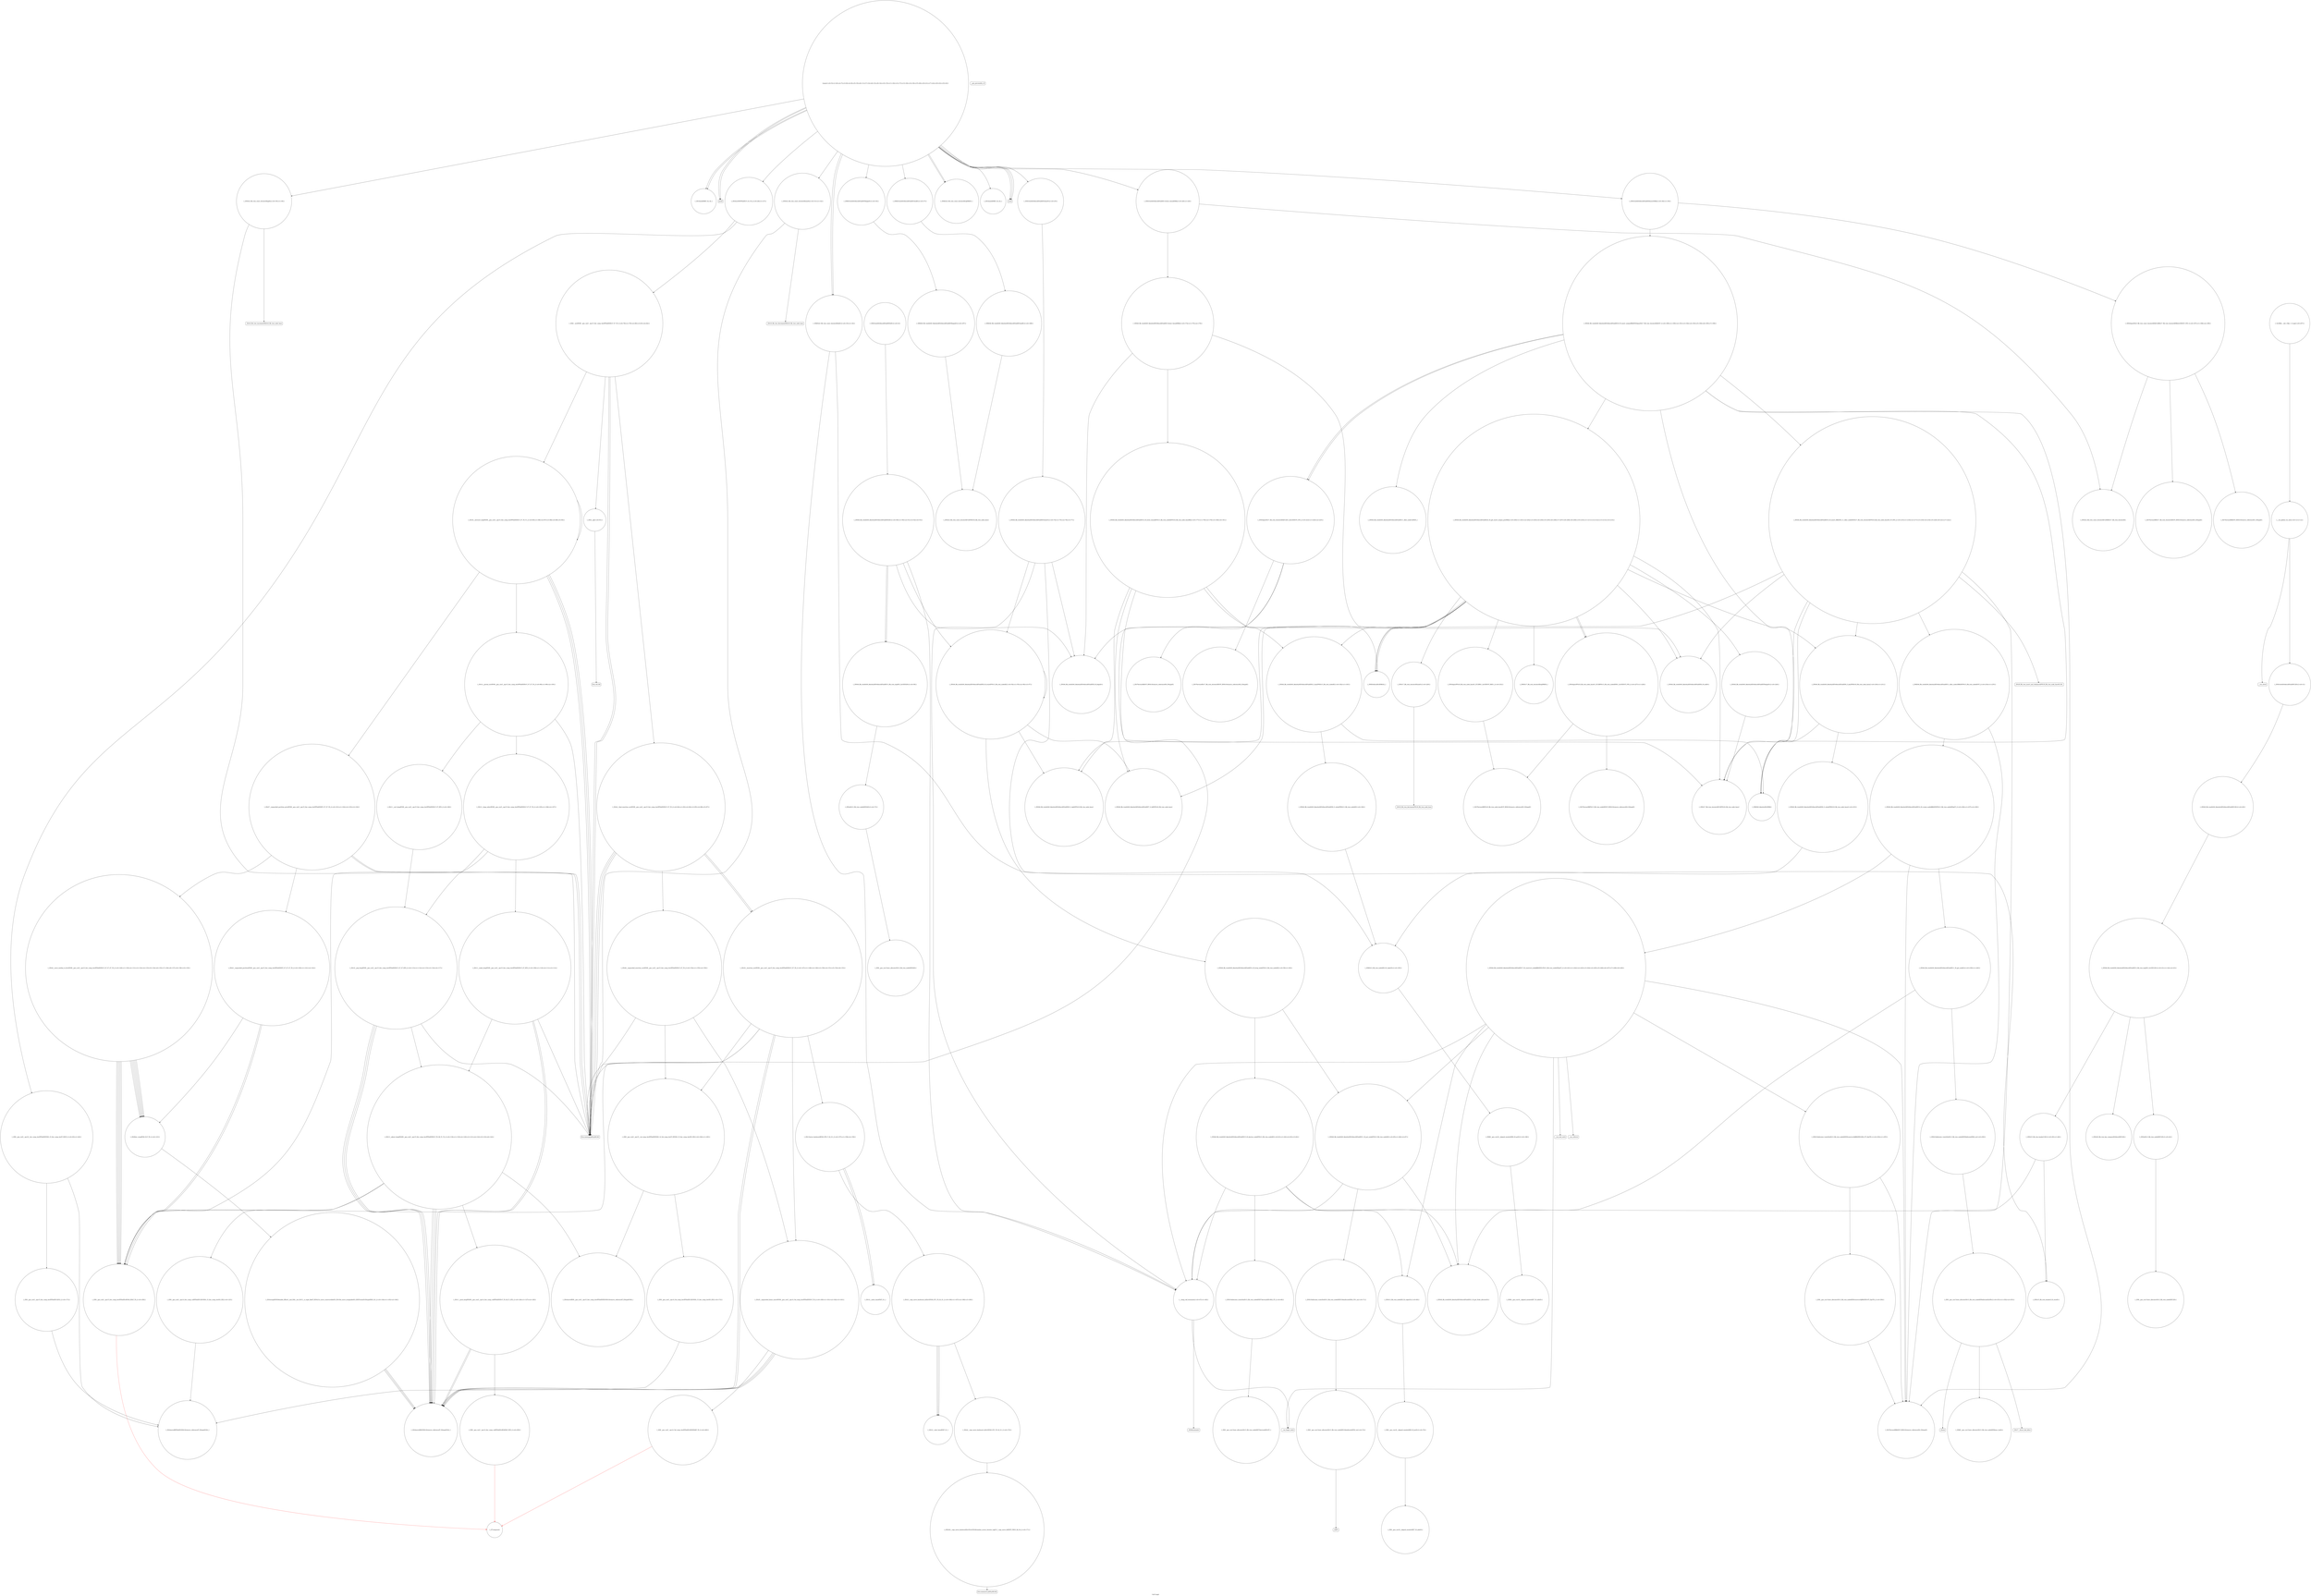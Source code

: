 digraph "Call Graph" {
	label="Call Graph";

	Node0x560246147420 [shape=record,shape=circle,label="{__cxx_global_var_init|{<s0>1|<s1>2}}"];
	Node0x560246147420:s0 -> Node0x5602461474a0[color=black];
	Node0x560246147420:s1 -> Node0x560246453480[color=black];
	Node0x560246457020 [shape=record,shape=circle,label="{_ZN9__gnu_cxx5__ops15_Iter_comp_iterIPFbiiEEC2ES3_|{<s0>173}}"];
	Node0x560246457020:s0 -> Node0x560246456620[color=black];
	Node0x560246453680 [shape=record,shape=circle,label="{_ZNSt3setIiSt4lessIiESaIiEE5clearEv|{<s0>25}}"];
	Node0x560246453680:s0 -> Node0x560246455ca0[color=black];
	Node0x560246454b80 [shape=record,shape=circle,label="{_ZNSt17_Rb_tree_iteratorIiEC2EPSt18_Rb_tree_node_base}"];
	Node0x560246453a00 [shape=record,shape=circle,label="{_ZSt3minIiERKT_S2_S2_}"];
	Node0x560246454f00 [shape=record,shape=circle,label="{_ZNSt23_Rb_tree_const_iteratorIiEC2EPKSt18_Rb_tree_node_base}"];
	Node0x560246453d80 [shape=record,shape=circle,label="{_ZNSt8_Rb_treeIiiSt9_IdentityIiESt4lessIiESaIiEE13_Rb_tree_implIS3_Lb1EEC2Ev|{<s0>41|<s1>42|<s2>43}}"];
	Node0x560246453d80:s0 -> Node0x560246453e00[color=black];
	Node0x560246453d80:s1 -> Node0x560246453e80[color=black];
	Node0x560246453d80:s2 -> Node0x560246453f00[color=black];
	Node0x560246455280 [shape=record,shape=circle,label="{_ZNSt8_Rb_treeIiiSt9_IdentityIiESt4lessIiESaIiEE11_Alloc_nodeC2ERS5_}"];
	Node0x560246454100 [shape=record,shape=circle,label="{__clang_call_terminate|{<s0>47|<s1>48}}"];
	Node0x560246454100:s0 -> Node0x560246454180[color=black];
	Node0x560246454100:s1 -> Node0x560246454200[color=black];
	Node0x560246455600 [shape=record,shape=circle,label="{_ZNSt17_Rb_tree_iteratorIiEmmEv|{<s0>229}}"];
	Node0x560246455600:s0 -> Node0x560246455880[color=black];
	Node0x560246454480 [shape=record,shape=circle,label="{_ZNSt8_Rb_treeIiiSt9_IdentityIiESt4lessIiESaIiEE8_S_rightEPSt18_Rb_tree_node_base}"];
	Node0x560246455980 [shape=record,shape=circle,label="{_ZNKSt8_Rb_treeIiiSt9_IdentityIiESt4lessIiESaIiEE11_Alloc_nodeclIRKiEEPSt13_Rb_tree_nodeIiEOT_|{<s0>234|<s1>235}}"];
	Node0x560246455980:s0 -> Node0x560246455380[color=black];
	Node0x560246455980:s1 -> Node0x560246455a80[color=black];
	Node0x560246454800 [shape=record,shape=circle,label="{_ZNSt13_Rb_tree_nodeIiE9_M_valptrEv|{<s0>69}}"];
	Node0x560246454800:s0 -> Node0x560246454900[color=black];
	Node0x560246459540 [shape=record,shape=circle,label="{_ZNK9__gnu_cxx13new_allocatorISt13_Rb_tree_nodeIiEE8max_sizeEv}"];
	Node0x560246455ba0 [shape=record,shape=circle,label="{_ZNSaISt13_Rb_tree_nodeIiEED2Ev|{<s0>73}}"];
	Node0x560246455ba0:s0 -> Node0x560246455c20[color=black];
	Node0x5602464598c0 [shape=record,shape=circle,label="{_ZSt7forwardISt17_Rb_tree_iteratorIiEEOT_RNSt16remove_referenceIS2_E4typeE}"];
	Node0x560246455f20 [shape=record,shape=Mrecord,label="{llvm.memcpy.p0i8.p0i8.i64}"];
	Node0x5602464562a0 [shape=record,shape=circle,label="{_ZN9__gnu_cxx5__ops15_Iter_comp_iterIPFbiiEEclIPiS6_EEbT_T0_|{<s0>258}}"];
	Node0x5602464562a0:s0 -> Node0x560246453500[color=red];
	Node0x560246456620 [shape=record,shape=circle,label="{_ZSt4moveIRPFbiiEEONSt16remove_referenceIT_E4typeEOS4_}"];
	Node0x5602464569a0 [shape=record,shape=circle,label="{_ZSt16__insertion_sortIPiN9__gnu_cxx5__ops15_Iter_comp_iterIPFbiiEEEEvT_S7_T0_|{<s0>147|<s1>148|<s2>149|<s3>150|<s4>151|<s5>152|<s6>153}}"];
	Node0x5602464569a0:s0 -> Node0x5602464562a0[color=black];
	Node0x5602464569a0:s1 -> Node0x5602464563a0[color=black];
	Node0x5602464569a0:s2 -> Node0x560246456aa0[color=black];
	Node0x5602464569a0:s3 -> Node0x5602464563a0[color=black];
	Node0x5602464569a0:s4 -> Node0x560246455f20[color=black];
	Node0x5602464569a0:s5 -> Node0x560246456ba0[color=black];
	Node0x5602464569a0:s6 -> Node0x560246456b20[color=black];
	Node0x560246456d20 [shape=record,shape=circle,label="{_ZSt22__copy_move_backward_aILb1EPiS0_ET1_T0_S2_S1_|{<s0>170}}"];
	Node0x560246456d20:s0 -> Node0x560246456e20[color=black];
	Node0x5602461474a0 [shape=record,shape=circle,label="{_ZNSt3setIiSt4lessIiESaIiEEC2Ev|{<s0>3}}"];
	Node0x5602461474a0:s0 -> Node0x560246453d00[color=black];
	Node0x5602464570a0 [shape=record,shape=circle,label="{_ZNSt8_Rb_treeIiiSt9_IdentityIiESt4lessIiESaIiEE11lower_boundERKi|{<s0>174|<s1>175|<s2>176}}"];
	Node0x5602464570a0:s0 -> Node0x560246454380[color=black];
	Node0x5602464570a0:s1 -> Node0x560246457220[color=black];
	Node0x5602464570a0:s2 -> Node0x5602464571a0[color=black];
	Node0x560246453700 [shape=record,shape=Mrecord,label="{printf}"];
	Node0x560246454c00 [shape=record,shape=circle,label="{_ZNKSt9_IdentityIiEclERKi}"];
	Node0x560246453a80 [shape=record,shape=circle,label="{_ZNKSt23_Rb_tree_const_iteratorIiEdeEv|{<s0>33|<s1>34}}"];
	Node0x560246453a80:s0 -> Node0x560246454d00[color=black];
	Node0x560246453a80:s1 -> Node0x560246454100[color=black];
	Node0x560246454f80 [shape=record,shape=Mrecord,label="{_ZSt18_Rb_tree_decrementPKSt18_Rb_tree_node_base}"];
	Node0x560246453e00 [shape=record,shape=circle,label="{_ZNSaISt13_Rb_tree_nodeIiEEC2Ev|{<s0>44}}"];
	Node0x560246453e00:s0 -> Node0x560246453f80[color=black];
	Node0x560246455300 [shape=record,shape=circle,label="{_ZNSt8_Rb_treeIiiSt9_IdentityIiESt4lessIiESaIiEE10_M_insert_IRKiNS5_11_Alloc_nodeEEESt17_Rb_tree_iteratorIiEPSt18_Rb_tree_node_baseSD_OT_RT0_|{<s0>215|<s1>216|<s2>217|<s3>218|<s4>219|<s5>220|<s6>221|<s7>222}}"];
	Node0x560246455300:s0 -> Node0x560246457220[color=black];
	Node0x560246455300:s1 -> Node0x560246454c00[color=black];
	Node0x560246455300:s2 -> Node0x560246455680[color=black];
	Node0x560246455300:s3 -> Node0x5602464572a0[color=black];
	Node0x560246455300:s4 -> Node0x560246455380[color=black];
	Node0x560246455300:s5 -> Node0x560246455980[color=black];
	Node0x560246455300:s6 -> Node0x560246455a00[color=black];
	Node0x560246455300:s7 -> Node0x560246454b80[color=black];
	Node0x560246454180 [shape=record,shape=Mrecord,label="{__cxa_begin_catch}"];
	Node0x560246455680 [shape=record,shape=circle,label="{_ZNSt8_Rb_treeIiiSt9_IdentityIiESt4lessIiESaIiEE6_S_keyEPKSt18_Rb_tree_node_base|{<s0>230|<s1>231}}"];
	Node0x560246455680:s0 -> Node0x560246455900[color=black];
	Node0x560246455680:s1 -> Node0x560246454c00[color=black];
	Node0x560246454500 [shape=record,shape=circle,label="{_ZNSt8_Rb_treeIiiSt9_IdentityIiESt4lessIiESaIiEE7_S_leftEPSt18_Rb_tree_node_base}"];
	Node0x560246455a00 [shape=record,shape=Mrecord,label="{_ZSt29_Rb_tree_insert_and_rebalancebPSt18_Rb_tree_node_baseS0_RS_}"];
	Node0x560246454880 [shape=record,shape=circle,label="{_ZN9__gnu_cxx13new_allocatorISt13_Rb_tree_nodeIiEE7destroyIiEEvPT_}"];
	Node0x5602464595c0 [shape=record,shape=Mrecord,label="{_ZSt17__throw_bad_allocv}"];
	Node0x560246455c20 [shape=record,shape=circle,label="{_ZN9__gnu_cxx13new_allocatorISt13_Rb_tree_nodeIiEED2Ev}"];
	Node0x560246459940 [shape=record,shape=circle,label="{_ZSt7forwardIbEOT_RNSt16remove_referenceIS0_E4typeE}"];
	Node0x560246455fa0 [shape=record,shape=circle,label="{_ZSt22__final_insertion_sortIPiN9__gnu_cxx5__ops15_Iter_comp_iterIPFbiiEEEEvT_S7_T0_|{<s0>92|<s1>93|<s2>94|<s3>95|<s4>96|<s5>97}}"];
	Node0x560246455fa0:s0 -> Node0x560246455f20[color=black];
	Node0x560246455fa0:s1 -> Node0x5602464569a0[color=black];
	Node0x560246455fa0:s2 -> Node0x560246455f20[color=black];
	Node0x560246455fa0:s3 -> Node0x560246456a20[color=black];
	Node0x560246455fa0:s4 -> Node0x560246455f20[color=black];
	Node0x560246455fa0:s5 -> Node0x5602464569a0[color=black];
	Node0x560246456320 [shape=record,shape=circle,label="{_ZSt10__pop_heapIPiN9__gnu_cxx5__ops15_Iter_comp_iterIPFbiiEEEEvT_S7_S7_RT0_|{<s0>113|<s1>114|<s2>115|<s3>116|<s4>117}}"];
	Node0x560246456320:s0 -> Node0x5602464563a0[color=black];
	Node0x560246456320:s1 -> Node0x5602464563a0[color=black];
	Node0x560246456320:s2 -> Node0x5602464563a0[color=black];
	Node0x560246456320:s3 -> Node0x560246455f20[color=black];
	Node0x560246456320:s4 -> Node0x560246456420[color=black];
	Node0x5602464566a0 [shape=record,shape=circle,label="{_ZN9__gnu_cxx5__ops14_Iter_comp_valIPFbiiEEclIPiiEEbT_RT0_|{<s0>259}}"];
	Node0x5602464566a0:s0 -> Node0x560246453500[color=red];
	Node0x560246456a20 [shape=record,shape=circle,label="{_ZSt26__unguarded_insertion_sortIPiN9__gnu_cxx5__ops15_Iter_comp_iterIPFbiiEEEEvT_S7_T0_|{<s0>154|<s1>155|<s2>156}}"];
	Node0x560246456a20:s0 -> Node0x560246455f20[color=black];
	Node0x560246456a20:s1 -> Node0x560246456ba0[color=black];
	Node0x560246456a20:s2 -> Node0x560246456b20[color=black];
	Node0x560246456da0 [shape=record,shape=circle,label="{_ZSt12__niter_baseIPiET_S1_}"];
	Node0x560246453400 [shape=record,shape=circle,label="{_ZNSt3setIiSt4lessIiESaIiEED2Ev|{<s0>4}}"];
	Node0x560246453400:s0 -> Node0x560246454280[color=black];
	Node0x560246457120 [shape=record,shape=circle,label="{_ZNSt23_Rb_tree_const_iteratorIiEC2ERKSt17_Rb_tree_iteratorIiE}"];
	Node0x560246453780 [shape=record,shape=circle,label="{_ZSt4sortIPiPFbiiEEvT_S3_T0_|{<s0>26|<s1>27}}"];
	Node0x560246453780:s0 -> Node0x560246455da0[color=black];
	Node0x560246453780:s1 -> Node0x560246455d20[color=black];
	Node0x560246454c80 [shape=record,shape=circle,label="{_ZNSt8_Rb_treeIiiSt9_IdentityIiESt4lessIiESaIiEE8_S_valueEPKSt13_Rb_tree_nodeIiE|{<s0>184}}"];
	Node0x560246454c80:s0 -> Node0x560246454d00[color=black];
	Node0x560246453b00 [shape=record,shape=circle,label="{_ZNSt23_Rb_tree_const_iteratorIiEppEi|{<s0>35|<s1>36}}"];
	Node0x560246453b00:s0 -> Node0x560246455f20[color=black];
	Node0x560246453b00:s1 -> Node0x560246455000[color=black];
	Node0x560246455000 [shape=record,shape=Mrecord,label="{_ZSt18_Rb_tree_incrementPKSt18_Rb_tree_node_base}"];
	Node0x560246453e80 [shape=record,shape=circle,label="{_ZNSt20_Rb_tree_key_compareISt4lessIiEEC2Ev}"];
	Node0x560246455380 [shape=record,shape=circle,label="{_ZSt7forwardIRKiEOT_RNSt16remove_referenceIS2_E4typeE}"];
	Node0x560246454200 [shape=record,shape=Mrecord,label="{_ZSt9terminatev}"];
	Node0x560246455700 [shape=record,shape=circle,label="{_ZNSt4pairIPSt18_Rb_tree_node_baseS1_EC2IRS1_Lb1EEEOT_RKS1_|{<s0>232}}"];
	Node0x560246455700:s0 -> Node0x560246455800[color=black];
	Node0x560246454580 [shape=record,shape=circle,label="{_ZNSt8_Rb_treeIiiSt9_IdentityIiESt4lessIiESaIiEE12_M_drop_nodeEPSt13_Rb_tree_nodeIiE|{<s0>59|<s1>60}}"];
	Node0x560246454580:s0 -> Node0x560246454600[color=black];
	Node0x560246454580:s1 -> Node0x560246454680[color=black];
	Node0x560246455a80 [shape=record,shape=circle,label="{_ZNSt8_Rb_treeIiiSt9_IdentityIiESt4lessIiESaIiEE14_M_create_nodeIJRKiEEEPSt13_Rb_tree_nodeIiEDpOT_|{<s0>236|<s1>237|<s2>238}}"];
	Node0x560246455a80:s0 -> Node0x560246459340[color=black];
	Node0x560246455a80:s1 -> Node0x560246455380[color=black];
	Node0x560246455a80:s2 -> Node0x5602464593c0[color=black];
	Node0x560246454900 [shape=record,shape=circle,label="{_ZN9__gnu_cxx16__aligned_membufIiE6_M_ptrEv|{<s0>70}}"];
	Node0x560246454900:s0 -> Node0x560246454980[color=black];
	Node0x560246459640 [shape=record,shape=Mrecord,label="{_Znwm}"];
	Node0x560246455ca0 [shape=record,shape=circle,label="{_ZNSt8_Rb_treeIiiSt9_IdentityIiESt4lessIiESaIiEE5clearEv|{<s0>74|<s1>75|<s2>76|<s3>77}}"];
	Node0x560246455ca0:s0 -> Node0x560246454380[color=black];
	Node0x560246455ca0:s1 -> Node0x560246454300[color=black];
	Node0x560246455ca0:s2 -> Node0x560246454000[color=black];
	Node0x560246455ca0:s3 -> Node0x560246454100[color=black];
	Node0x5602464599c0 [shape=record,shape=circle,label="{_ZSt7forwardIRSt17_Rb_tree_iteratorIiEEOT_RNSt16remove_referenceIS3_E4typeE}"];
	Node0x560246456020 [shape=record,shape=circle,label="{_ZSt14__partial_sortIPiN9__gnu_cxx5__ops15_Iter_comp_iterIPFbiiEEEEvT_S7_S7_T0_|{<s0>98|<s1>99|<s2>100}}"];
	Node0x560246456020:s0 -> Node0x560246455f20[color=black];
	Node0x560246456020:s1 -> Node0x560246456120[color=black];
	Node0x560246456020:s2 -> Node0x5602464561a0[color=black];
	Node0x5602464563a0 [shape=record,shape=circle,label="{_ZSt4moveIRiEONSt16remove_referenceIT_E4typeEOS2_}"];
	Node0x560246456720 [shape=record,shape=circle,label="{_ZSt22__move_median_to_firstIPiN9__gnu_cxx5__ops15_Iter_comp_iterIPFbiiEEEEvT_S7_S7_S7_T0_|{<s0>129|<s1>130|<s2>131|<s3>132|<s4>133|<s5>134|<s6>135|<s7>136|<s8>137|<s9>138|<s10>139}}"];
	Node0x560246456720:s0 -> Node0x5602464562a0[color=black];
	Node0x560246456720:s1 -> Node0x5602464562a0[color=black];
	Node0x560246456720:s2 -> Node0x560246456820[color=black];
	Node0x560246456720:s3 -> Node0x5602464562a0[color=black];
	Node0x560246456720:s4 -> Node0x560246456820[color=black];
	Node0x560246456720:s5 -> Node0x560246456820[color=black];
	Node0x560246456720:s6 -> Node0x5602464562a0[color=black];
	Node0x560246456720:s7 -> Node0x560246456820[color=black];
	Node0x560246456720:s8 -> Node0x5602464562a0[color=black];
	Node0x560246456720:s9 -> Node0x560246456820[color=black];
	Node0x560246456720:s10 -> Node0x560246456820[color=black];
	Node0x560246456aa0 [shape=record,shape=circle,label="{_ZSt13move_backwardIPiS0_ET0_T_S2_S1_|{<s0>157|<s1>158|<s2>159}}"];
	Node0x560246456aa0:s0 -> Node0x560246456ca0[color=black];
	Node0x560246456aa0:s1 -> Node0x560246456ca0[color=black];
	Node0x560246456aa0:s2 -> Node0x560246456c20[color=black];
	Node0x560246456e20 [shape=record,shape=circle,label="{_ZNSt20__copy_move_backwardILb1ELb1ESt26random_access_iterator_tagE13__copy_move_bIiEEPT_PKS3_S6_S4_|{<s0>171}}"];
	Node0x560246456e20:s0 -> Node0x560246456ea0[color=black];
	Node0x560246453480 [shape=record,shape=Mrecord,label="{__cxa_atexit}"];
	Node0x5602464571a0 [shape=record,shape=circle,label="{_ZNSt8_Rb_treeIiiSt9_IdentityIiESt4lessIiESaIiEE14_M_lower_boundEPSt13_Rb_tree_nodeIiEPSt18_Rb_tree_node_baseRKi|{<s0>177|<s1>178|<s2>179|<s3>180|<s4>181}}"];
	Node0x5602464571a0:s0 -> Node0x560246454b00[color=black];
	Node0x5602464571a0:s1 -> Node0x5602464572a0[color=black];
	Node0x5602464571a0:s2 -> Node0x560246454500[color=black];
	Node0x5602464571a0:s3 -> Node0x560246454480[color=black];
	Node0x5602464571a0:s4 -> Node0x560246454b80[color=black];
	Node0x560246453800 [shape=record,shape=circle,label="{_ZNSt3setIiSt4lessIiESaIiEE11lower_boundERKi|{<s0>28|<s1>29}}"];
	Node0x560246453800:s0 -> Node0x5602464570a0[color=black];
	Node0x560246453800:s1 -> Node0x560246457120[color=black];
	Node0x560246454d00 [shape=record,shape=circle,label="{_ZNKSt13_Rb_tree_nodeIiE9_M_valptrEv|{<s0>185}}"];
	Node0x560246454d00:s0 -> Node0x560246454d80[color=black];
	Node0x560246453b80 [shape=record,shape=circle,label="{_ZNKSt3setIiSt4lessIiESaIiEE3endEv|{<s0>37}}"];
	Node0x560246453b80:s0 -> Node0x560246455080[color=black];
	Node0x560246455080 [shape=record,shape=circle,label="{_ZNKSt8_Rb_treeIiiSt9_IdentityIiESt4lessIiESaIiEE3endEv|{<s0>188}}"];
	Node0x560246455080:s0 -> Node0x560246454f00[color=black];
	Node0x560246453f00 [shape=record,shape=circle,label="{_ZNSt15_Rb_tree_headerC2Ev|{<s0>45|<s1>46}}"];
	Node0x560246453f00:s0 -> Node0x560246454000[color=black];
	Node0x560246453f00:s1 -> Node0x560246454100[color=black];
	Node0x560246455400 [shape=record,shape=circle,label="{_ZNSt4pairISt17_Rb_tree_iteratorIiEbEC2IS1_bLb1EEEOT_OT0_|{<s0>223|<s1>224|<s2>225}}"];
	Node0x560246455400:s0 -> Node0x5602464598c0[color=black];
	Node0x560246455400:s1 -> Node0x560246455f20[color=black];
	Node0x560246455400:s2 -> Node0x560246459940[color=black];
	Node0x560246454280 [shape=record,shape=circle,label="{_ZNSt8_Rb_treeIiiSt9_IdentityIiESt4lessIiESaIiEED2Ev|{<s0>49|<s1>50|<s2>51|<s3>52|<s4>53}}"];
	Node0x560246454280:s0 -> Node0x560246454380[color=black];
	Node0x560246454280:s1 -> Node0x560246454300[color=black];
	Node0x560246454280:s2 -> Node0x560246454400[color=black];
	Node0x560246454280:s3 -> Node0x560246454400[color=black];
	Node0x560246454280:s4 -> Node0x560246454100[color=black];
	Node0x560246455780 [shape=record,shape=circle,label="{_ZSt7forwardIRPSt13_Rb_tree_nodeIiEEOT_RNSt16remove_referenceIS4_E4typeE}"];
	Node0x560246454600 [shape=record,shape=circle,label="{_ZNSt8_Rb_treeIiiSt9_IdentityIiESt4lessIiESaIiEE15_M_destroy_nodeEPSt13_Rb_tree_nodeIiE|{<s0>61|<s1>62|<s2>63|<s3>64}}"];
	Node0x560246454600:s0 -> Node0x560246454780[color=black];
	Node0x560246454600:s1 -> Node0x560246454800[color=black];
	Node0x560246454600:s2 -> Node0x560246454700[color=black];
	Node0x560246454600:s3 -> Node0x560246454100[color=black];
	Node0x560246459340 [shape=record,shape=circle,label="{_ZNSt8_Rb_treeIiiSt9_IdentityIiESt4lessIiESaIiEE11_M_get_nodeEv|{<s0>239|<s1>240}}"];
	Node0x560246459340:s0 -> Node0x560246454780[color=black];
	Node0x560246459340:s1 -> Node0x560246459440[color=black];
	Node0x560246454980 [shape=record,shape=circle,label="{_ZN9__gnu_cxx16__aligned_membufIiE7_M_addrEv}"];
	Node0x5602464596c0 [shape=record,shape=circle,label="{_ZNSt16allocator_traitsISaISt13_Rb_tree_nodeIiEEE9constructIiJRKiEEEvRS2_PT_DpOT0_|{<s0>254|<s1>255}}"];
	Node0x5602464596c0:s0 -> Node0x560246455380[color=black];
	Node0x5602464596c0:s1 -> Node0x560246459840[color=black];
	Node0x560246455d20 [shape=record,shape=circle,label="{_ZSt6__sortIPiN9__gnu_cxx5__ops15_Iter_comp_iterIPFbiiEEEEvT_S7_T0_|{<s0>78|<s1>79|<s2>80|<s3>81|<s4>82}}"];
	Node0x560246455d20:s0 -> Node0x560246455ea0[color=black];
	Node0x560246455d20:s1 -> Node0x560246455f20[color=black];
	Node0x560246455d20:s2 -> Node0x560246455e20[color=black];
	Node0x560246455d20:s3 -> Node0x560246455f20[color=black];
	Node0x560246455d20:s4 -> Node0x560246455fa0[color=black];
	Node0x560246459a40 [shape=record,shape=circle,label="{_ZSt7forwardIRbEOT_RNSt16remove_referenceIS1_E4typeE}"];
	Node0x5602464560a0 [shape=record,shape=circle,label="{_ZSt27__unguarded_partition_pivotIPiN9__gnu_cxx5__ops15_Iter_comp_iterIPFbiiEEEET_S7_S7_T0_|{<s0>101|<s1>102|<s2>103|<s3>104}}"];
	Node0x5602464560a0:s0 -> Node0x560246455f20[color=black];
	Node0x5602464560a0:s1 -> Node0x560246456720[color=black];
	Node0x5602464560a0:s2 -> Node0x560246455f20[color=black];
	Node0x5602464560a0:s3 -> Node0x5602464567a0[color=black];
	Node0x560246456420 [shape=record,shape=circle,label="{_ZSt13__adjust_heapIPiliN9__gnu_cxx5__ops15_Iter_comp_iterIPFbiiEEEEvT_T0_S8_T1_T2_|{<s0>118|<s1>119|<s2>120|<s3>121|<s4>122|<s5>123|<s6>124}}"];
	Node0x560246456420:s0 -> Node0x5602464562a0[color=black];
	Node0x560246456420:s1 -> Node0x5602464563a0[color=black];
	Node0x560246456420:s2 -> Node0x5602464563a0[color=black];
	Node0x560246456420:s3 -> Node0x5602464564a0[color=black];
	Node0x560246456420:s4 -> Node0x560246456520[color=black];
	Node0x560246456420:s5 -> Node0x5602464563a0[color=black];
	Node0x560246456420:s6 -> Node0x5602464565a0[color=black];
	Node0x5602464567a0 [shape=record,shape=circle,label="{_ZSt21__unguarded_partitionIPiN9__gnu_cxx5__ops15_Iter_comp_iterIPFbiiEEEET_S7_S7_S7_T0_|{<s0>140|<s1>141|<s2>142}}"];
	Node0x5602464567a0:s0 -> Node0x5602464562a0[color=black];
	Node0x5602464567a0:s1 -> Node0x5602464562a0[color=black];
	Node0x5602464567a0:s2 -> Node0x560246456820[color=black];
	Node0x560246456b20 [shape=record,shape=circle,label="{_ZSt25__unguarded_linear_insertIPiN9__gnu_cxx5__ops14_Val_comp_iterIPFbiiEEEEvT_T0_|{<s0>160|<s1>161|<s2>162|<s3>163}}"];
	Node0x560246456b20:s0 -> Node0x5602464563a0[color=black];
	Node0x560246456b20:s1 -> Node0x560246456f20[color=black];
	Node0x560246456b20:s2 -> Node0x5602464563a0[color=black];
	Node0x560246456b20:s3 -> Node0x5602464563a0[color=black];
	Node0x560246456ea0 [shape=record,shape=Mrecord,label="{llvm.memmove.p0i8.p0i8.i64}"];
	Node0x560246453500 [shape=record,shape=circle,label="{_Z7comparaii}"];
	Node0x560246457220 [shape=record,shape=circle,label="{_ZNSt8_Rb_treeIiiSt9_IdentityIiESt4lessIiESaIiEE6_M_endEv}"];
	Node0x560246453880 [shape=record,shape=circle,label="{_ZNKSt23_Rb_tree_const_iteratorIiEeqERKS0_}"];
	Node0x560246454d80 [shape=record,shape=circle,label="{_ZNK9__gnu_cxx16__aligned_membufIiE6_M_ptrEv|{<s0>186}}"];
	Node0x560246454d80:s0 -> Node0x560246454e00[color=black];
	Node0x560246453c00 [shape=record,shape=circle,label="{_ZSt3maxIiERKT_S2_S2_}"];
	Node0x560246455100 [shape=record,shape=circle,label="{_ZNSt8_Rb_treeIiiSt9_IdentityIiESt4lessIiESaIiEE16_M_insert_uniqueIRKiEESt4pairISt17_Rb_tree_iteratorIiEbEOT_|{<s0>189|<s1>190|<s2>191|<s3>192|<s4>193|<s5>194|<s6>195|<s7>196}}"];
	Node0x560246455100:s0 -> Node0x560246454c00[color=black];
	Node0x560246455100:s1 -> Node0x560246455200[color=black];
	Node0x560246455100:s2 -> Node0x560246455280[color=black];
	Node0x560246455100:s3 -> Node0x560246455380[color=black];
	Node0x560246455100:s4 -> Node0x560246455300[color=black];
	Node0x560246455100:s5 -> Node0x560246455400[color=black];
	Node0x560246455100:s6 -> Node0x560246454b80[color=black];
	Node0x560246455100:s7 -> Node0x560246455400[color=black];
	Node0x560246453f80 [shape=record,shape=circle,label="{_ZN9__gnu_cxx13new_allocatorISt13_Rb_tree_nodeIiEEC2Ev}"];
	Node0x560246455480 [shape=record,shape=circle,label="{_ZNKSt17_Rb_tree_iteratorIiEeqERKS0_}"];
	Node0x560246454300 [shape=record,shape=circle,label="{_ZNSt8_Rb_treeIiiSt9_IdentityIiESt4lessIiESaIiEE8_M_eraseEPSt13_Rb_tree_nodeIiE|{<s0>54|<s1>55|<s2>56|<s3>57}}"];
	Node0x560246454300:s0 -> Node0x560246454480[color=black];
	Node0x560246454300:s1 -> Node0x560246454300[color=black];
	Node0x560246454300:s2 -> Node0x560246454500[color=black];
	Node0x560246454300:s3 -> Node0x560246454580[color=black];
	Node0x560246455800 [shape=record,shape=circle,label="{_ZSt7forwardIRPSt18_Rb_tree_node_baseEOT_RNSt16remove_referenceIS3_E4typeE}"];
	Node0x560246454680 [shape=record,shape=circle,label="{_ZNSt8_Rb_treeIiiSt9_IdentityIiESt4lessIiESaIiEE11_M_put_nodeEPSt13_Rb_tree_nodeIiE|{<s0>65|<s1>66|<s2>67}}"];
	Node0x560246454680:s0 -> Node0x560246454780[color=black];
	Node0x560246454680:s1 -> Node0x560246454a00[color=black];
	Node0x560246454680:s2 -> Node0x560246454100[color=black];
	Node0x5602464593c0 [shape=record,shape=circle,label="{_ZNSt8_Rb_treeIiiSt9_IdentityIiESt4lessIiESaIiEE17_M_construct_nodeIJRKiEEEvPSt13_Rb_tree_nodeIiEDpOT_|{<s0>241|<s1>242|<s2>243|<s3>244|<s4>245|<s5>246|<s6>247|<s7>248|<s8>249}}"];
	Node0x5602464593c0:s0 -> Node0x560246454780[color=black];
	Node0x5602464593c0:s1 -> Node0x560246454800[color=black];
	Node0x5602464593c0:s2 -> Node0x560246455380[color=black];
	Node0x5602464593c0:s3 -> Node0x5602464596c0[color=black];
	Node0x5602464593c0:s4 -> Node0x560246454180[color=black];
	Node0x5602464593c0:s5 -> Node0x560246454680[color=black];
	Node0x5602464593c0:s6 -> Node0x560246459740[color=black];
	Node0x5602464593c0:s7 -> Node0x5602464597c0[color=black];
	Node0x5602464593c0:s8 -> Node0x560246454100[color=black];
	Node0x560246454a00 [shape=record,shape=circle,label="{_ZNSt16allocator_traitsISaISt13_Rb_tree_nodeIiEEE10deallocateERS2_PS1_m|{<s0>71}}"];
	Node0x560246454a00:s0 -> Node0x560246454a80[color=black];
	Node0x560246459740 [shape=record,shape=Mrecord,label="{__cxa_rethrow}"];
	Node0x560246455da0 [shape=record,shape=circle,label="{_ZN9__gnu_cxx5__ops16__iter_comp_iterIPFbiiEEENS0_15_Iter_comp_iterIT_EES5_|{<s0>83|<s1>84}}"];
	Node0x560246455da0:s0 -> Node0x560246456620[color=black];
	Node0x560246455da0:s1 -> Node0x560246457020[color=black];
	Node0x560246459ac0 [shape=record,shape=circle,label="{_GLOBAL__sub_I_ffao_1_0.cpp|{<s0>257}}"];
	Node0x560246459ac0:s0 -> Node0x560246147420[color=black];
	Node0x560246456120 [shape=record,shape=circle,label="{_ZSt13__heap_selectIPiN9__gnu_cxx5__ops15_Iter_comp_iterIPFbiiEEEEvT_S7_S7_T0_|{<s0>105|<s1>106|<s2>107}}"];
	Node0x560246456120:s0 -> Node0x560246456220[color=black];
	Node0x560246456120:s1 -> Node0x5602464562a0[color=black];
	Node0x560246456120:s2 -> Node0x560246456320[color=black];
	Node0x5602464564a0 [shape=record,shape=circle,label="{_ZSt4moveIRN9__gnu_cxx5__ops15_Iter_comp_iterIPFbiiEEEEONSt16remove_referenceIT_E4typeEOS8_}"];
	Node0x560246456820 [shape=record,shape=circle,label="{_ZSt9iter_swapIPiS0_EvT_T0_|{<s0>143}}"];
	Node0x560246456820:s0 -> Node0x5602464568a0[color=black];
	Node0x560246456ba0 [shape=record,shape=circle,label="{_ZN9__gnu_cxx5__ops15__val_comp_iterIPFbiiEEENS0_14_Val_comp_iterIT_EENS0_15_Iter_comp_iterIS5_EE|{<s0>164|<s1>165}}"];
	Node0x560246456ba0:s0 -> Node0x5602464564a0[color=black];
	Node0x560246456ba0:s1 -> Node0x560246456fa0[color=black];
	Node0x560246456f20 [shape=record,shape=circle,label="{_ZN9__gnu_cxx5__ops14_Val_comp_iterIPFbiiEEclIiPiEEbRT_T0_|{<s0>260}}"];
	Node0x560246456f20:s0 -> Node0x560246453500[color=red];
	Node0x560246453580 [shape=record,shape=circle,label="{main|{<s0>5|<s1>6|<s2>7|<s3>8|<s4>9|<s5>10|<s6>11|<s7>12|<s8>13|<s9>14|<s10>15|<s11>16|<s12>17|<s13>18|<s14>19|<s15>20|<s16>21|<s17>22|<s18>23|<s19>24}}"];
	Node0x560246453580:s0 -> Node0x560246453600[color=black];
	Node0x560246453580:s1 -> Node0x560246453680[color=black];
	Node0x560246453580:s2 -> Node0x560246453700[color=black];
	Node0x560246453580:s3 -> Node0x560246453600[color=black];
	Node0x560246453580:s4 -> Node0x560246453600[color=black];
	Node0x560246453580:s5 -> Node0x560246453780[color=black];
	Node0x560246453580:s6 -> Node0x560246453800[color=black];
	Node0x560246453580:s7 -> Node0x560246453900[color=black];
	Node0x560246453580:s8 -> Node0x560246453880[color=black];
	Node0x560246453580:s9 -> Node0x560246453980[color=black];
	Node0x560246453580:s10 -> Node0x560246453a80[color=black];
	Node0x560246453580:s11 -> Node0x560246453a00[color=black];
	Node0x560246453580:s12 -> Node0x560246453b00[color=black];
	Node0x560246453580:s13 -> Node0x560246453b80[color=black];
	Node0x560246453580:s14 -> Node0x560246453880[color=black];
	Node0x560246453580:s15 -> Node0x560246453a80[color=black];
	Node0x560246453580:s16 -> Node0x560246453a00[color=black];
	Node0x560246453580:s17 -> Node0x560246453c00[color=black];
	Node0x560246453580:s18 -> Node0x560246453c80[color=black];
	Node0x560246453580:s19 -> Node0x560246453700[color=black];
	Node0x5602464572a0 [shape=record,shape=circle,label="{_ZNKSt4lessIiEclERKiS2_}"];
	Node0x560246453900 [shape=record,shape=circle,label="{_ZNKSt3setIiSt4lessIiESaIiEE5beginEv|{<s0>30}}"];
	Node0x560246453900:s0 -> Node0x560246454e80[color=black];
	Node0x560246454e00 [shape=record,shape=circle,label="{_ZNK9__gnu_cxx16__aligned_membufIiE7_M_addrEv}"];
	Node0x560246453c80 [shape=record,shape=circle,label="{_ZNSt3setIiSt4lessIiESaIiEE6insertERKi|{<s0>38|<s1>39}}"];
	Node0x560246453c80:s0 -> Node0x560246455100[color=black];
	Node0x560246453c80:s1 -> Node0x560246455180[color=black];
	Node0x560246455180 [shape=record,shape=circle,label="{_ZNSt4pairISt23_Rb_tree_const_iteratorIiEbEC2IRSt17_Rb_tree_iteratorIiERbLb1EEEOT_OT0_|{<s0>197|<s1>198|<s2>199}}"];
	Node0x560246455180:s0 -> Node0x5602464599c0[color=black];
	Node0x560246455180:s1 -> Node0x560246457120[color=black];
	Node0x560246455180:s2 -> Node0x560246459a40[color=black];
	Node0x560246454000 [shape=record,shape=circle,label="{_ZNSt15_Rb_tree_header8_M_resetEv}"];
	Node0x560246455500 [shape=record,shape=circle,label="{_ZNSt8_Rb_treeIiiSt9_IdentityIiESt4lessIiESaIiEE5beginEv|{<s0>226}}"];
	Node0x560246455500:s0 -> Node0x560246454b80[color=black];
	Node0x560246454380 [shape=record,shape=circle,label="{_ZNSt8_Rb_treeIiiSt9_IdentityIiESt4lessIiESaIiEE8_M_beginEv}"];
	Node0x560246455880 [shape=record,shape=Mrecord,label="{_ZSt18_Rb_tree_decrementPSt18_Rb_tree_node_base}"];
	Node0x560246454700 [shape=record,shape=circle,label="{_ZNSt16allocator_traitsISaISt13_Rb_tree_nodeIiEEE7destroyIiEEvRS2_PT_|{<s0>68}}"];
	Node0x560246454700:s0 -> Node0x560246454880[color=black];
	Node0x560246459440 [shape=record,shape=circle,label="{_ZNSt16allocator_traitsISaISt13_Rb_tree_nodeIiEEE8allocateERS2_m|{<s0>250}}"];
	Node0x560246459440:s0 -> Node0x5602464594c0[color=black];
	Node0x560246454a80 [shape=record,shape=circle,label="{_ZN9__gnu_cxx13new_allocatorISt13_Rb_tree_nodeIiEE10deallocateEPS2_m|{<s0>72}}"];
	Node0x560246454a80:s0 -> Node0x560246455b20[color=black];
	Node0x5602464597c0 [shape=record,shape=Mrecord,label="{__cxa_end_catch}"];
	Node0x560246455e20 [shape=record,shape=circle,label="{_ZSt16__introsort_loopIPilN9__gnu_cxx5__ops15_Iter_comp_iterIPFbiiEEEEvT_S7_T0_T1_|{<s0>85|<s1>86|<s2>87|<s3>88|<s4>89|<s5>90}}"];
	Node0x560246455e20:s0 -> Node0x560246455f20[color=black];
	Node0x560246455e20:s1 -> Node0x560246456020[color=black];
	Node0x560246455e20:s2 -> Node0x560246455f20[color=black];
	Node0x560246455e20:s3 -> Node0x5602464560a0[color=black];
	Node0x560246455e20:s4 -> Node0x560246455f20[color=black];
	Node0x560246455e20:s5 -> Node0x560246455e20[color=black];
	Node0x5602464561a0 [shape=record,shape=circle,label="{_ZSt11__sort_heapIPiN9__gnu_cxx5__ops15_Iter_comp_iterIPFbiiEEEEvT_S7_RT0_|{<s0>108}}"];
	Node0x5602464561a0:s0 -> Node0x560246456320[color=black];
	Node0x560246456520 [shape=record,shape=circle,label="{_ZN9__gnu_cxx5__ops14_Iter_comp_valIPFbiiEEC2EONS0_15_Iter_comp_iterIS3_EE|{<s0>125}}"];
	Node0x560246456520:s0 -> Node0x560246456620[color=black];
	Node0x5602464568a0 [shape=record,shape=circle,label="{_ZSt4swapIiENSt9enable_ifIXsr6__and_ISt6__not_ISt15__is_tuple_likeIT_EESt21is_move_constructibleIS3_ESt18is_move_assignableIS3_EEE5valueEvE4typeERS3_SC_|{<s0>144|<s1>145|<s2>146}}"];
	Node0x5602464568a0:s0 -> Node0x5602464563a0[color=black];
	Node0x5602464568a0:s1 -> Node0x5602464563a0[color=black];
	Node0x5602464568a0:s2 -> Node0x5602464563a0[color=black];
	Node0x560246456c20 [shape=record,shape=circle,label="{_ZSt23__copy_move_backward_a2ILb1EPiS0_ET1_T0_S2_S1_|{<s0>166|<s1>167|<s2>168|<s3>169}}"];
	Node0x560246456c20:s0 -> Node0x560246456da0[color=black];
	Node0x560246456c20:s1 -> Node0x560246456da0[color=black];
	Node0x560246456c20:s2 -> Node0x560246456da0[color=black];
	Node0x560246456c20:s3 -> Node0x560246456d20[color=black];
	Node0x560246456fa0 [shape=record,shape=circle,label="{_ZN9__gnu_cxx5__ops14_Val_comp_iterIPFbiiEEC2EONS0_15_Iter_comp_iterIS3_EE|{<s0>172}}"];
	Node0x560246456fa0:s0 -> Node0x560246456620[color=black];
	Node0x560246453600 [shape=record,shape=Mrecord,label="{scanf}"];
	Node0x560246454b00 [shape=record,shape=circle,label="{_ZNSt8_Rb_treeIiiSt9_IdentityIiESt4lessIiESaIiEE6_S_keyEPKSt13_Rb_tree_nodeIiE|{<s0>182|<s1>183}}"];
	Node0x560246454b00:s0 -> Node0x560246454c80[color=black];
	Node0x560246454b00:s1 -> Node0x560246454c00[color=black];
	Node0x560246453980 [shape=record,shape=circle,label="{_ZNSt23_Rb_tree_const_iteratorIiEmmEi|{<s0>31|<s1>32}}"];
	Node0x560246453980:s0 -> Node0x560246455f20[color=black];
	Node0x560246453980:s1 -> Node0x560246454f80[color=black];
	Node0x560246454e80 [shape=record,shape=circle,label="{_ZNKSt8_Rb_treeIiiSt9_IdentityIiESt4lessIiESaIiEE5beginEv|{<s0>187}}"];
	Node0x560246454e80:s0 -> Node0x560246454f00[color=black];
	Node0x560246453d00 [shape=record,shape=circle,label="{_ZNSt8_Rb_treeIiiSt9_IdentityIiESt4lessIiESaIiEEC2Ev|{<s0>40}}"];
	Node0x560246453d00:s0 -> Node0x560246453d80[color=black];
	Node0x560246455200 [shape=record,shape=circle,label="{_ZNSt8_Rb_treeIiiSt9_IdentityIiESt4lessIiESaIiEE24_M_get_insert_unique_posERKi|{<s0>200|<s1>201|<s2>202|<s3>203|<s4>204|<s5>205|<s6>206|<s7>207|<s8>208|<s9>209|<s10>210|<s11>211|<s12>212|<s13>213|<s14>214}}"];
	Node0x560246455200:s0 -> Node0x560246454380[color=black];
	Node0x560246455200:s1 -> Node0x560246457220[color=black];
	Node0x560246455200:s2 -> Node0x560246454b00[color=black];
	Node0x560246455200:s3 -> Node0x5602464572a0[color=black];
	Node0x560246455200:s4 -> Node0x560246454500[color=black];
	Node0x560246455200:s5 -> Node0x560246454480[color=black];
	Node0x560246455200:s6 -> Node0x560246454b80[color=black];
	Node0x560246455200:s7 -> Node0x560246455500[color=black];
	Node0x560246455200:s8 -> Node0x560246455480[color=black];
	Node0x560246455200:s9 -> Node0x560246455580[color=black];
	Node0x560246455200:s10 -> Node0x560246455600[color=black];
	Node0x560246455200:s11 -> Node0x560246455680[color=black];
	Node0x560246455200:s12 -> Node0x5602464572a0[color=black];
	Node0x560246455200:s13 -> Node0x560246455580[color=black];
	Node0x560246455200:s14 -> Node0x560246455700[color=black];
	Node0x560246454080 [shape=record,shape=Mrecord,label="{__gxx_personality_v0}"];
	Node0x560246455580 [shape=record,shape=circle,label="{_ZNSt4pairIPSt18_Rb_tree_node_baseS1_EC2IRPSt13_Rb_tree_nodeIiERS1_Lb1EEEOT_OT0_|{<s0>227|<s1>228}}"];
	Node0x560246455580:s0 -> Node0x560246455780[color=black];
	Node0x560246455580:s1 -> Node0x560246455800[color=black];
	Node0x560246454400 [shape=record,shape=circle,label="{_ZNSt8_Rb_treeIiiSt9_IdentityIiESt4lessIiESaIiEE13_Rb_tree_implIS3_Lb1EED2Ev|{<s0>58}}"];
	Node0x560246454400:s0 -> Node0x560246455ba0[color=black];
	Node0x560246455900 [shape=record,shape=circle,label="{_ZNSt8_Rb_treeIiiSt9_IdentityIiESt4lessIiESaIiEE8_S_valueEPKSt18_Rb_tree_node_base|{<s0>233}}"];
	Node0x560246455900:s0 -> Node0x560246454d00[color=black];
	Node0x560246454780 [shape=record,shape=circle,label="{_ZNSt8_Rb_treeIiiSt9_IdentityIiESt4lessIiESaIiEE21_M_get_Node_allocatorEv}"];
	Node0x5602464594c0 [shape=record,shape=circle,label="{_ZN9__gnu_cxx13new_allocatorISt13_Rb_tree_nodeIiEE8allocateEmPKv|{<s0>251|<s1>252|<s2>253}}"];
	Node0x5602464594c0:s0 -> Node0x560246459540[color=black];
	Node0x5602464594c0:s1 -> Node0x5602464595c0[color=black];
	Node0x5602464594c0:s2 -> Node0x560246459640[color=black];
	Node0x560246455b20 [shape=record,shape=Mrecord,label="{_ZdlPv}"];
	Node0x560246459840 [shape=record,shape=circle,label="{_ZN9__gnu_cxx13new_allocatorISt13_Rb_tree_nodeIiEE9constructIiJRKiEEEvPT_DpOT0_|{<s0>256}}"];
	Node0x560246459840:s0 -> Node0x560246455380[color=black];
	Node0x560246455ea0 [shape=record,shape=circle,label="{_ZSt4__lgl|{<s0>91}}"];
	Node0x560246455ea0:s0 -> Node0x560246456920[color=black];
	Node0x560246456220 [shape=record,shape=circle,label="{_ZSt11__make_heapIPiN9__gnu_cxx5__ops15_Iter_comp_iterIPFbiiEEEEvT_S7_RT0_|{<s0>109|<s1>110|<s2>111|<s3>112}}"];
	Node0x560246456220:s0 -> Node0x5602464563a0[color=black];
	Node0x560246456220:s1 -> Node0x5602464563a0[color=black];
	Node0x560246456220:s2 -> Node0x560246455f20[color=black];
	Node0x560246456220:s3 -> Node0x560246456420[color=black];
	Node0x5602464565a0 [shape=record,shape=circle,label="{_ZSt11__push_heapIPiliN9__gnu_cxx5__ops14_Iter_comp_valIPFbiiEEEEvT_T0_S8_T1_RT2_|{<s0>126|<s1>127|<s2>128}}"];
	Node0x5602464565a0:s0 -> Node0x5602464566a0[color=black];
	Node0x5602464565a0:s1 -> Node0x5602464563a0[color=black];
	Node0x5602464565a0:s2 -> Node0x5602464563a0[color=black];
	Node0x560246456920 [shape=record,shape=Mrecord,label="{llvm.ctlz.i64}"];
	Node0x560246456ca0 [shape=record,shape=circle,label="{_ZSt12__miter_baseIPiET_S1_}"];
}
